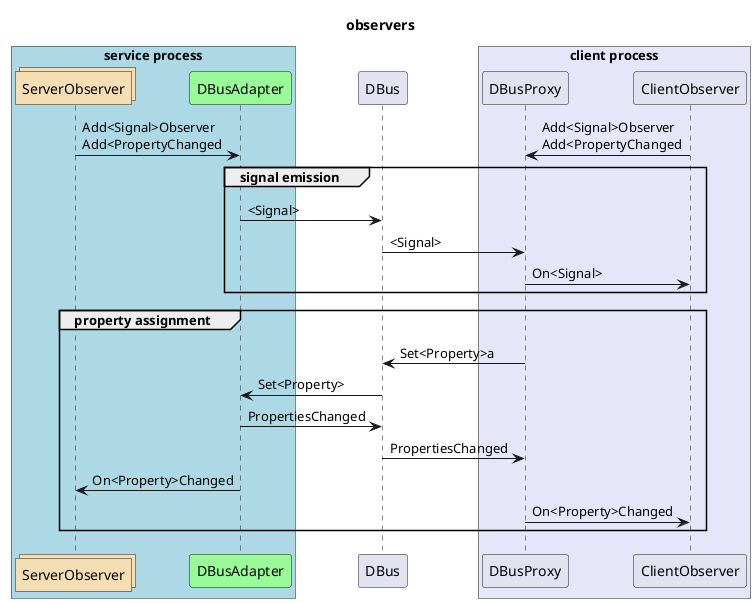 @startuml
!pragma teoz true
title observers
box "service process" #LightBlue
collections ServerObserver #Wheat
participant DBusAdapter #PaleGreen
end box

ServerObserver -> DBusAdapter : Add<Signal>Observer\nAdd<PropertyChanged
& ClientObserver -> DBusProxy : Add<Signal>Observer\nAdd<PropertyChanged
group signal emission
DBusAdapter -> DBus: <Signal>
box "client process" #Lavender
participant DBusProxy #PaleGreen
collections ClientObserver #Wheat
end box

DBus -> DBusProxy: <Signal>
DBusProxy -> ClientObserver : On<Signal>
end

group property assignment

DBusProxy -> DBus: Set<Property>a
DBus -> DBusAdapter: Set<Property>
DBusAdapter -> DBus: PropertiesChanged
DBus -> DBusProxy: PropertiesChanged
DBusAdapter -> ServerObserver: On<Property>Changed
DBusProxy -> ClientObserver: On<Property>Changed
end
@enduml